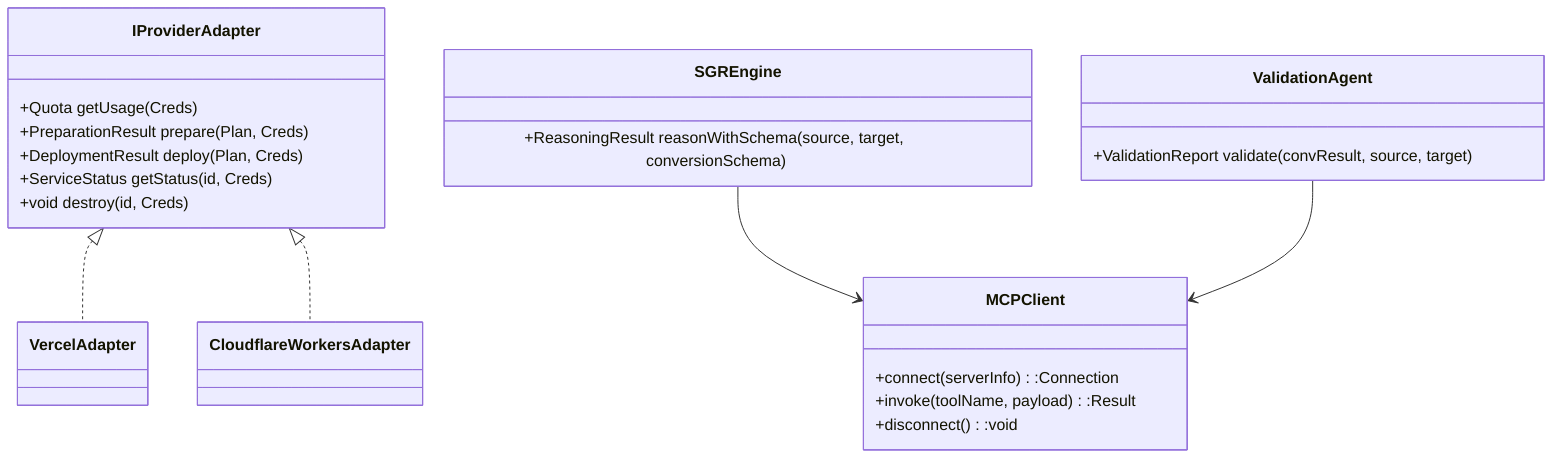 %% C4 class diagram
classDiagram
  class IProviderAdapter {
    +Quota getUsage(Creds)
    +PreparationResult prepare(Plan, Creds)
    +DeploymentResult deploy(Plan, Creds)
    +ServiceStatus getStatus(id, Creds)
    +void destroy(id, Creds)
  }
  class MCPClient {
    +connect(serverInfo):Connection
    +invoke(toolName, payload):Result
    +disconnect():void
  }
  class SGREngine {
    +ReasoningResult reasonWithSchema(source, target, conversionSchema)
  }
  class ValidationAgent {
    +ValidationReport validate(convResult, source, target)
  }
  IProviderAdapter <|.. VercelAdapter
  IProviderAdapter <|.. CloudflareWorkersAdapter
  SGREngine --> MCPClient
  ValidationAgent --> MCPClient